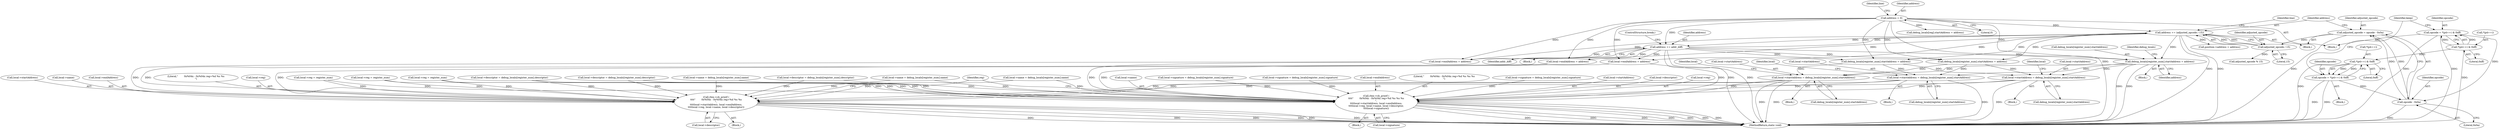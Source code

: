 digraph "0_radare2_ad55822430a03fe075221b543efb434567e9e431@array" {
"1000589" [label="(Call,debug_locals[register_num].startAddress = address)"];
"1000945" [label="(Call,address += (adjusted_opcode / 15))"];
"1000947" [label="(Call,adjusted_opcode / 15)"];
"1000940" [label="(Call,adjusted_opcode = opcode - 0x0a)"];
"1000942" [label="(Call,opcode - 0x0a)"];
"1000401" [label="(Call,opcode = *(p4++) & 0xff)"];
"1000403" [label="(Call,*(p4++) & 0xff)"];
"1000991" [label="(Call,opcode = *(p4++) & 0xff)"];
"1000993" [label="(Call,*(p4++) & 0xff)"];
"1000431" [label="(Call,address += addr_diff)"];
"1000201" [label="(Call,address = 0)"];
"1000535" [label="(Call,local->startAddress = debug_locals[register_num].startAddress)"];
"1001073" [label="(Call,rbin->cb_printf (\n\t\t\t\t\"        0x%04x - 0x%04x reg=%d %s %s %s\n\",\n\t\t\t\tlocal->startAddress, local->endAddress,\n\t\t\t\tlocal->reg, local->name, local->descriptor,\n\t\t\t\tlocal->signature))"];
"1001095" [label="(Call,rbin->cb_printf (\n\t\t\t\t\"        0x%04x - 0x%04x reg=%d %s %s\n\",\n\t\t\t\tlocal->startAddress, local->endAddress,\n\t\t\t\tlocal->reg, local->name, local->descriptor))"];
"1000711" [label="(Call,local->startAddress = debug_locals[register_num].startAddress)"];
"1000840" [label="(Call,local->startAddress = debug_locals[register_num].startAddress)"];
"1000765" [label="(Call,debug_locals[register_num].startAddress = address)"];
"1000944" [label="(Literal,0x0a)"];
"1001087" [label="(Call,local->descriptor)"];
"1000595" [label="(Identifier,address)"];
"1001114" [label="(Identifier,reg)"];
"1000558" [label="(Call,local->reg = register_num)"];
"1001097" [label="(Call,local->startAddress)"];
"1000206" [label="(Identifier,line)"];
"1000410" [label="(Block,)"];
"1000404" [label="(Call,*(p4++))"];
"1001073" [label="(Call,rbin->cb_printf (\n\t\t\t\t\"        0x%04x - 0x%04x reg=%d %s %s %s\n\",\n\t\t\t\tlocal->startAddress, local->endAddress,\n\t\t\t\tlocal->reg, local->name, local->descriptor,\n\t\t\t\tlocal->signature))"];
"1000831" [label="(Call,local->descriptor = debug_locals[register_num].descriptor)"];
"1000590" [label="(Call,debug_locals[register_num].startAddress)"];
"1000841" [label="(Call,local->startAddress)"];
"1000433" [label="(Identifier,addr_diff)"];
"1000997" [label="(Literal,0xff)"];
"1000840" [label="(Call,local->startAddress = debug_locals[register_num].startAddress)"];
"1000599" [label="(Identifier,debug_locals)"];
"1001075" [label="(Call,local->startAddress)"];
"1000711" [label="(Call,local->startAddress = debug_locals[register_num].startAddress)"];
"1000734" [label="(Call,local->reg = register_num)"];
"1000941" [label="(Identifier,adjusted_opcode)"];
"1000949" [label="(Literal,15)"];
"1000407" [label="(Literal,0xff)"];
"1000715" [label="(Call,debug_locals[register_num].startAddress)"];
"1001090" [label="(Call,local->signature)"];
"1000942" [label="(Call,opcode - 0x0a)"];
"1000546" [label="(Identifier,local)"];
"1000739" [label="(Call,local->endAddress = address)"];
"1000693" [label="(Call,local->name = debug_locals[register_num].name)"];
"1000945" [label="(Call,address += (adjusted_opcode / 15))"];
"1000563" [label="(Call,local->endAddress = address)"];
"1001081" [label="(Call,local->reg)"];
"1001100" [label="(Call,local->endAddress)"];
"1000722" [label="(Identifier,local)"];
"1001084" [label="(Call,local->name)"];
"1000409" [label="(Identifier,keep)"];
"1000849" [label="(Call,local->signature = debug_locals[register_num].signature)"];
"1000993" [label="(Call,*(p4++) & 0xff)"];
"1000955" [label="(Call,adjusted_opcode % 15)"];
"1000526" [label="(Call,local->descriptor = debug_locals[register_num].descriptor)"];
"1001109" [label="(Call,local->descriptor)"];
"1001187" [label="(MethodReturn,static void)"];
"1001106" [label="(Call,local->name)"];
"1000720" [label="(Call,local->signature = debug_locals[register_num].signature)"];
"1000991" [label="(Call,opcode = *(p4++) & 0xff)"];
"1000123" [label="(Block,)"];
"1000536" [label="(Call,local->startAddress)"];
"1000502" [label="(Block,)"];
"1000535" [label="(Call,local->startAddress = debug_locals[register_num].startAddress)"];
"1001096" [label="(Literal,\"        0x%04x - 0x%04x reg=%d %s %s\n\")"];
"1001103" [label="(Call,local->reg)"];
"1000420" [label="(Block,)"];
"1000589" [label="(Call,debug_locals[register_num].startAddress = address)"];
"1000947" [label="(Call,adjusted_opcode / 15)"];
"1001078" [label="(Call,local->endAddress)"];
"1000401" [label="(Call,opcode = *(p4++) & 0xff)"];
"1000951" [label="(Identifier,line)"];
"1000201" [label="(Call,address = 0)"];
"1000384" [label="(Call,debug_locals[reg].startAddress = address)"];
"1000203" [label="(Literal,0)"];
"1000702" [label="(Call,local->descriptor = debug_locals[register_num].descriptor)"];
"1000904" [label="(Call,debug_locals[register_num].startAddress = address)"];
"1000539" [label="(Call,debug_locals[register_num].startAddress)"];
"1000403" [label="(Call,*(p4++) & 0xff)"];
"1000992" [label="(Identifier,opcode)"];
"1000948" [label="(Identifier,adjusted_opcode)"];
"1000994" [label="(Call,*(p4++))"];
"1000863" [label="(Call,local->reg = register_num)"];
"1000449" [label="(Block,)"];
"1000938" [label="(Block,)"];
"1000678" [label="(Block,)"];
"1000432" [label="(Identifier,address)"];
"1000517" [label="(Call,local->name = debug_locals[register_num].name)"];
"1000851" [label="(Identifier,local)"];
"1000431" [label="(Call,address += addr_diff)"];
"1000712" [label="(Call,local->startAddress)"];
"1001095" [label="(Call,rbin->cb_printf (\n\t\t\t\t\"        0x%04x - 0x%04x reg=%d %s %s\n\",\n\t\t\t\tlocal->startAddress, local->endAddress,\n\t\t\t\tlocal->reg, local->name, local->descriptor))"];
"1000402" [label="(Identifier,opcode)"];
"1000202" [label="(Identifier,address)"];
"1000807" [label="(Block,)"];
"1000822" [label="(Call,local->name = debug_locals[register_num].name)"];
"1001074" [label="(Literal,\"        0x%04x - 0x%04x reg=%d %s %s %s\n\")"];
"1000940" [label="(Call,adjusted_opcode = opcode - 0x0a)"];
"1000946" [label="(Identifier,address)"];
"1001094" [label="(Block,)"];
"1000868" [label="(Call,local->endAddress = address)"];
"1000434" [label="(ControlStructure,break;)"];
"1000943" [label="(Identifier,opcode)"];
"1000977" [label="(Call,position->address = address)"];
"1000544" [label="(Call,local->signature = debug_locals[register_num].signature)"];
"1000844" [label="(Call,debug_locals[register_num].startAddress)"];
"1001072" [label="(Block,)"];
"1000589" -> "1000449"  [label="AST: "];
"1000589" -> "1000595"  [label="CFG: "];
"1000590" -> "1000589"  [label="AST: "];
"1000595" -> "1000589"  [label="AST: "];
"1000599" -> "1000589"  [label="CFG: "];
"1000589" -> "1001187"  [label="DDG: "];
"1000589" -> "1001187"  [label="DDG: "];
"1000589" -> "1000535"  [label="DDG: "];
"1000945" -> "1000589"  [label="DDG: "];
"1000201" -> "1000589"  [label="DDG: "];
"1000431" -> "1000589"  [label="DDG: "];
"1000589" -> "1000711"  [label="DDG: "];
"1000589" -> "1000840"  [label="DDG: "];
"1000945" -> "1000938"  [label="AST: "];
"1000945" -> "1000947"  [label="CFG: "];
"1000946" -> "1000945"  [label="AST: "];
"1000947" -> "1000945"  [label="AST: "];
"1000951" -> "1000945"  [label="CFG: "];
"1000945" -> "1001187"  [label="DDG: "];
"1000945" -> "1001187"  [label="DDG: "];
"1000945" -> "1000431"  [label="DDG: "];
"1000945" -> "1000563"  [label="DDG: "];
"1000945" -> "1000739"  [label="DDG: "];
"1000945" -> "1000765"  [label="DDG: "];
"1000945" -> "1000868"  [label="DDG: "];
"1000945" -> "1000904"  [label="DDG: "];
"1000947" -> "1000945"  [label="DDG: "];
"1000947" -> "1000945"  [label="DDG: "];
"1000431" -> "1000945"  [label="DDG: "];
"1000201" -> "1000945"  [label="DDG: "];
"1000945" -> "1000977"  [label="DDG: "];
"1000947" -> "1000949"  [label="CFG: "];
"1000948" -> "1000947"  [label="AST: "];
"1000949" -> "1000947"  [label="AST: "];
"1000940" -> "1000947"  [label="DDG: "];
"1000947" -> "1000955"  [label="DDG: "];
"1000940" -> "1000938"  [label="AST: "];
"1000940" -> "1000942"  [label="CFG: "];
"1000941" -> "1000940"  [label="AST: "];
"1000942" -> "1000940"  [label="AST: "];
"1000946" -> "1000940"  [label="CFG: "];
"1000940" -> "1001187"  [label="DDG: "];
"1000942" -> "1000940"  [label="DDG: "];
"1000942" -> "1000940"  [label="DDG: "];
"1000942" -> "1000944"  [label="CFG: "];
"1000943" -> "1000942"  [label="AST: "];
"1000944" -> "1000942"  [label="AST: "];
"1000942" -> "1001187"  [label="DDG: "];
"1000401" -> "1000942"  [label="DDG: "];
"1000991" -> "1000942"  [label="DDG: "];
"1000401" -> "1000123"  [label="AST: "];
"1000401" -> "1000403"  [label="CFG: "];
"1000402" -> "1000401"  [label="AST: "];
"1000403" -> "1000401"  [label="AST: "];
"1000409" -> "1000401"  [label="CFG: "];
"1000401" -> "1001187"  [label="DDG: "];
"1000401" -> "1001187"  [label="DDG: "];
"1000403" -> "1000401"  [label="DDG: "];
"1000403" -> "1000401"  [label="DDG: "];
"1000403" -> "1000407"  [label="CFG: "];
"1000404" -> "1000403"  [label="AST: "];
"1000407" -> "1000403"  [label="AST: "];
"1000403" -> "1001187"  [label="DDG: "];
"1000403" -> "1000993"  [label="DDG: "];
"1000991" -> "1000410"  [label="AST: "];
"1000991" -> "1000993"  [label="CFG: "];
"1000992" -> "1000991"  [label="AST: "];
"1000993" -> "1000991"  [label="AST: "];
"1000409" -> "1000991"  [label="CFG: "];
"1000991" -> "1001187"  [label="DDG: "];
"1000991" -> "1001187"  [label="DDG: "];
"1000993" -> "1000991"  [label="DDG: "];
"1000993" -> "1000991"  [label="DDG: "];
"1000993" -> "1000997"  [label="CFG: "];
"1000994" -> "1000993"  [label="AST: "];
"1000997" -> "1000993"  [label="AST: "];
"1000993" -> "1001187"  [label="DDG: "];
"1000431" -> "1000420"  [label="AST: "];
"1000431" -> "1000433"  [label="CFG: "];
"1000432" -> "1000431"  [label="AST: "];
"1000433" -> "1000431"  [label="AST: "];
"1000434" -> "1000431"  [label="CFG: "];
"1000431" -> "1001187"  [label="DDG: "];
"1000431" -> "1001187"  [label="DDG: "];
"1000201" -> "1000431"  [label="DDG: "];
"1000431" -> "1000563"  [label="DDG: "];
"1000431" -> "1000739"  [label="DDG: "];
"1000431" -> "1000765"  [label="DDG: "];
"1000431" -> "1000868"  [label="DDG: "];
"1000431" -> "1000904"  [label="DDG: "];
"1000201" -> "1000123"  [label="AST: "];
"1000201" -> "1000203"  [label="CFG: "];
"1000202" -> "1000201"  [label="AST: "];
"1000203" -> "1000201"  [label="AST: "];
"1000206" -> "1000201"  [label="CFG: "];
"1000201" -> "1001187"  [label="DDG: "];
"1000201" -> "1000384"  [label="DDG: "];
"1000201" -> "1000563"  [label="DDG: "];
"1000201" -> "1000739"  [label="DDG: "];
"1000201" -> "1000765"  [label="DDG: "];
"1000201" -> "1000868"  [label="DDG: "];
"1000201" -> "1000904"  [label="DDG: "];
"1000535" -> "1000502"  [label="AST: "];
"1000535" -> "1000539"  [label="CFG: "];
"1000536" -> "1000535"  [label="AST: "];
"1000539" -> "1000535"  [label="AST: "];
"1000546" -> "1000535"  [label="CFG: "];
"1000535" -> "1001187"  [label="DDG: "];
"1000904" -> "1000535"  [label="DDG: "];
"1000765" -> "1000535"  [label="DDG: "];
"1000535" -> "1001073"  [label="DDG: "];
"1000535" -> "1001095"  [label="DDG: "];
"1001073" -> "1001072"  [label="AST: "];
"1001073" -> "1001090"  [label="CFG: "];
"1001074" -> "1001073"  [label="AST: "];
"1001075" -> "1001073"  [label="AST: "];
"1001078" -> "1001073"  [label="AST: "];
"1001081" -> "1001073"  [label="AST: "];
"1001084" -> "1001073"  [label="AST: "];
"1001087" -> "1001073"  [label="AST: "];
"1001090" -> "1001073"  [label="AST: "];
"1001114" -> "1001073"  [label="CFG: "];
"1001073" -> "1001187"  [label="DDG: "];
"1001073" -> "1001187"  [label="DDG: "];
"1001073" -> "1001187"  [label="DDG: "];
"1001073" -> "1001187"  [label="DDG: "];
"1001073" -> "1001187"  [label="DDG: "];
"1001073" -> "1001187"  [label="DDG: "];
"1001073" -> "1001187"  [label="DDG: "];
"1000711" -> "1001073"  [label="DDG: "];
"1000840" -> "1001073"  [label="DDG: "];
"1000739" -> "1001073"  [label="DDG: "];
"1000563" -> "1001073"  [label="DDG: "];
"1000868" -> "1001073"  [label="DDG: "];
"1000734" -> "1001073"  [label="DDG: "];
"1000863" -> "1001073"  [label="DDG: "];
"1000558" -> "1001073"  [label="DDG: "];
"1000822" -> "1001073"  [label="DDG: "];
"1000517" -> "1001073"  [label="DDG: "];
"1000693" -> "1001073"  [label="DDG: "];
"1000831" -> "1001073"  [label="DDG: "];
"1000526" -> "1001073"  [label="DDG: "];
"1000702" -> "1001073"  [label="DDG: "];
"1000849" -> "1001073"  [label="DDG: "];
"1000720" -> "1001073"  [label="DDG: "];
"1000544" -> "1001073"  [label="DDG: "];
"1001095" -> "1001094"  [label="AST: "];
"1001095" -> "1001109"  [label="CFG: "];
"1001096" -> "1001095"  [label="AST: "];
"1001097" -> "1001095"  [label="AST: "];
"1001100" -> "1001095"  [label="AST: "];
"1001103" -> "1001095"  [label="AST: "];
"1001106" -> "1001095"  [label="AST: "];
"1001109" -> "1001095"  [label="AST: "];
"1001114" -> "1001095"  [label="CFG: "];
"1001095" -> "1001187"  [label="DDG: "];
"1001095" -> "1001187"  [label="DDG: "];
"1001095" -> "1001187"  [label="DDG: "];
"1001095" -> "1001187"  [label="DDG: "];
"1001095" -> "1001187"  [label="DDG: "];
"1001095" -> "1001187"  [label="DDG: "];
"1000711" -> "1001095"  [label="DDG: "];
"1000840" -> "1001095"  [label="DDG: "];
"1000739" -> "1001095"  [label="DDG: "];
"1000563" -> "1001095"  [label="DDG: "];
"1000868" -> "1001095"  [label="DDG: "];
"1000734" -> "1001095"  [label="DDG: "];
"1000863" -> "1001095"  [label="DDG: "];
"1000558" -> "1001095"  [label="DDG: "];
"1000822" -> "1001095"  [label="DDG: "];
"1000517" -> "1001095"  [label="DDG: "];
"1000693" -> "1001095"  [label="DDG: "];
"1000831" -> "1001095"  [label="DDG: "];
"1000526" -> "1001095"  [label="DDG: "];
"1000702" -> "1001095"  [label="DDG: "];
"1000711" -> "1000678"  [label="AST: "];
"1000711" -> "1000715"  [label="CFG: "];
"1000712" -> "1000711"  [label="AST: "];
"1000715" -> "1000711"  [label="AST: "];
"1000722" -> "1000711"  [label="CFG: "];
"1000711" -> "1001187"  [label="DDG: "];
"1000904" -> "1000711"  [label="DDG: "];
"1000765" -> "1000711"  [label="DDG: "];
"1000840" -> "1000807"  [label="AST: "];
"1000840" -> "1000844"  [label="CFG: "];
"1000841" -> "1000840"  [label="AST: "];
"1000844" -> "1000840"  [label="AST: "];
"1000851" -> "1000840"  [label="CFG: "];
"1000840" -> "1001187"  [label="DDG: "];
"1000840" -> "1001187"  [label="DDG: "];
"1000904" -> "1000840"  [label="DDG: "];
"1000765" -> "1000840"  [label="DDG: "];
}
